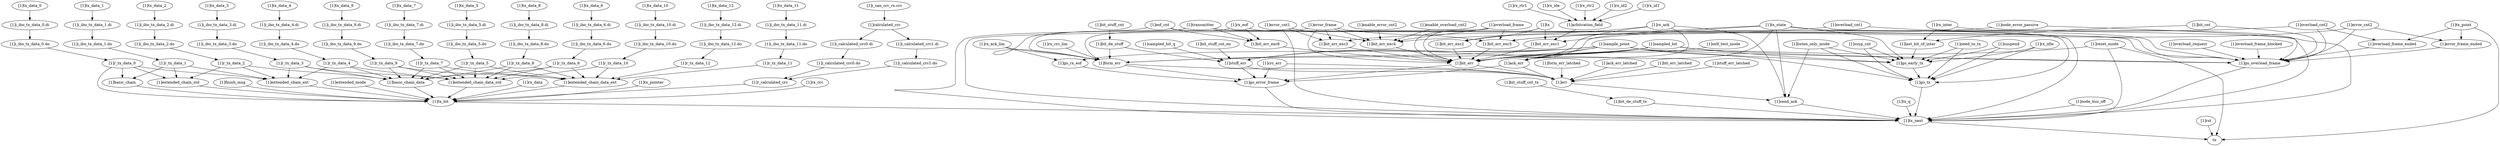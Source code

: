 strict digraph "" {
	"[1]bit_cnt"	 [complexity=23,
		importance=0.163914028637,
		rank=0.00712669689725];
	"[1]go_overload_frame"	 [complexity=5,
		importance=0.159407964615,
		rank=0.0318815929231];
	"[1]bit_cnt" -> "[1]go_overload_frame";
	"[1]last_bit_of_inter"	 [complexity=24,
		importance=0.104024346759,
		rank=0.0043343477816];
	"[1]bit_cnt" -> "[1]last_bit_of_inter";
	"[1]bit_err_exc5"	 [complexity=34,
		importance=0.0863589166761,
		rank=0.00253996813753];
	"[1]bit_err"	 [complexity=19,
		importance=0.084080491968,
		rank=0.00442528905095];
	"[1]bit_err_exc5" -> "[1]bit_err";
	"[1]bit_err_exc6"	 [complexity=34,
		importance=0.0861127529949,
		rank=0.00253272802926];
	"[1]bit_err_exc6" -> "[1]bit_err";
	"[1]bit_err_exc1"	 [complexity=34,
		importance=0.0867982968061,
		rank=0.00255289108253];
	"[1]bit_err_exc1" -> "[1]bit_err";
	"[1]bit_err_exc2"	 [complexity=34,
		importance=0.0864976292223,
		rank=0.0025440479183];
	"[1]bit_err_exc2" -> "[1]bit_err";
	"[1]bit_err_exc3"	 [complexity=34,
		importance=0.0859836506848,
		rank=0.00252893090249];
	"[1]bit_err_exc3" -> "[1]bit_err";
	"[1]overload_cnt1"	 [complexity=41,
		importance=0.0887371710121,
		rank=0.0021643212442];
	"[1]bit_err_exc4"	 [complexity=34,
		importance=0.0864304351283,
		rank=0.00254207162142];
	"[1]overload_cnt1" -> "[1]bit_err_exc4";
	"[1]tx_next"	 [complexity=3,
		importance=0.0309409014873,
		rank=0.0103136338291];
	"[1]overload_cnt1" -> "[1]tx_next";
	"[1]overload_cnt2"	 [complexity=39,
		importance=0.0889457141419,
		rank=0.00228065933697];
	"[1]overload_cnt2" -> "[1]bit_err_exc5";
	"[1]overload_cnt2" -> "[1]go_overload_frame";
	"[1]overload_frame_ended"	 [complexity=23,
		importance=0.161370488961,
		rank=0.00701610821571];
	"[1]overload_cnt2" -> "[1]overload_frame_ended";
	"[1]rx_crc"	 [complexity=10,
		importance=0.382707061686,
		rank=0.0382707061686];
	"[1]tx_bit"	 [complexity=8,
		importance=0.0543651222358,
		rank=0.00679564027947];
	"[1]rx_crc" -> "[1]tx_bit";
	"[1]i_can_crc_rx.crc"	 [complexity=30,
		importance=0.936544730456,
		rank=0.0312181576819];
	"[1]calculated_crc"	 [complexity=30,
		importance=0.92901802615,
		rank=0.0309672675383];
	"[1]i_can_crc_rx.crc" -> "[1]calculated_crc";
	"[1]go_overload_frame" -> "[1]tx_next";
	"[1]tx_data_5"	 [complexity=36,
		importance=0.528838220829,
		rank=0.0146899505786];
	"[1]i_ibo_tx_data_5.di"	 [complexity=36,
		importance=0.527259757232,
		rank=0.0146461043676];
	"[1]tx_data_5" -> "[1]i_ibo_tx_data_5.di";
	"[1]tx_data_4"	 [complexity=36,
		importance=0.528838220829,
		rank=0.0146899505786];
	"[1]i_ibo_tx_data_4.di"	 [complexity=36,
		importance=0.527259757232,
		rank=0.0146461043676];
	"[1]tx_data_4" -> "[1]i_ibo_tx_data_4.di";
	"[1]tx_data_7"	 [complexity=36,
		importance=0.528838220829,
		rank=0.0146899505786];
	"[1]i_ibo_tx_data_7.di"	 [complexity=36,
		importance=0.527259757232,
		rank=0.0146461043676];
	"[1]tx_data_7" -> "[1]i_ibo_tx_data_7.di";
	"[1]rx_ack_lim"	 [complexity=33,
		importance=0.0791128296653,
		rank=0.00239735847471];
	"[1]form_err"	 [complexity=19,
		importance=0.0770745003554,
		rank=0.00405655265029];
	"[1]rx_ack_lim" -> "[1]form_err";
	"[1]go_rx_eof"	 [complexity=12,
		importance=0.252476607758,
		rank=0.0210397173131];
	"[1]rx_ack_lim" -> "[1]go_rx_eof";
	"[1]tx_data_1"	 [complexity=31,
		importance=0.499752573291,
		rank=0.0161210507513];
	"[1]i_ibo_tx_data_1.di"	 [complexity=31,
		importance=0.498174109695,
		rank=0.0160701325708];
	"[1]tx_data_1" -> "[1]i_ibo_tx_data_1.di";
	"[1]tx_data_0"	 [complexity=31,
		importance=0.499752573291,
		rank=0.0161210507513];
	"[1]i_ibo_tx_data_0.di"	 [complexity=31,
		importance=0.498174109695,
		rank=0.0160701325708];
	"[1]tx_data_0" -> "[1]i_ibo_tx_data_0.di";
	"[1]send_ack"	 [complexity=4,
		importance=0.0673807397682,
		rank=0.016845184942];
	"[1]send_ack" -> "[1]tx_next";
	"[1]tx_data_2"	 [complexity=36,
		importance=0.528838220829,
		rank=0.0146899505786];
	"[1]i_ibo_tx_data_2.di"	 [complexity=36,
		importance=0.527259757232,
		rank=0.0146461043676];
	"[1]tx_data_2" -> "[1]i_ibo_tx_data_2.di";
	"[1]tx_data_9"	 [complexity=36,
		importance=0.528838220829,
		rank=0.0146899505786];
	"[1]i_ibo_tx_data_9.di"	 [complexity=36,
		importance=0.527259757232,
		rank=0.0146461043676];
	"[1]tx_data_9" -> "[1]i_ibo_tx_data_9.di";
	"[1]tx_data_8"	 [complexity=36,
		importance=0.528838220829,
		rank=0.0146899505786];
	"[1]i_ibo_tx_data_8.di"	 [complexity=36,
		importance=0.527259757232,
		rank=0.0146461043676];
	"[1]tx_data_8" -> "[1]i_ibo_tx_data_8.di";
	"[1]bit_err_exc4" -> "[1]bit_err";
	"[1]extended_chain_std"	 [complexity=11,
		importance=0.0570924652193,
		rank=0.00519022411085];
	"[1]extended_chain_std" -> "[1]tx_bit";
	"[1]tx_data_11"	 [complexity=36,
		importance=0.546595432423,
		rank=0.0151832064562];
	"[1]i_ibo_tx_data_11.di"	 [complexity=36,
		importance=0.545016968827,
		rank=0.0151393602452];
	"[1]tx_data_11" -> "[1]i_ibo_tx_data_11.di";
	"[1]tx_data_10"	 [complexity=36,
		importance=0.546595432423,
		rank=0.0151832064562];
	"[1]i_ibo_tx_data_10.di"	 [complexity=36,
		importance=0.545016968827,
		rank=0.0151393602452];
	"[1]tx_data_10" -> "[1]i_ibo_tx_data_10.di";
	"[1]tx_data_12"	 [complexity=36,
		importance=0.546595432423,
		rank=0.0151832064562];
	"[1]i_ibo_tx_data_12.di"	 [complexity=36,
		importance=0.545016968827,
		rank=0.0151393602452];
	"[1]tx_data_12" -> "[1]i_ibo_tx_data_12.di";
	"[1]rx_ack"	 [complexity=37,
		importance=0.0884961445498,
		rank=0.00239178769053];
	"[1]rx_ack" -> "[1]bit_err_exc2";
	"[1]rx_ack" -> "[1]send_ack";
	"[1]ack_err"	 [complexity=19,
		importance=0.0771959101448,
		rank=0.0040629426392];
	"[1]rx_ack" -> "[1]ack_err";
	"[1]rx_ack" -> "[1]bit_err";
	"[1]rx_crc_lim"	 [complexity=33,
		importance=0.0791172128465,
		rank=0.00239749129838];
	"[1]rx_crc_lim" -> "[1]form_err";
	"[1]ack_err_latched"	 [complexity=19,
		importance=0.0766359493666,
		rank=0.00403347101929];
	"[1]err"	 [complexity=9,
		importance=0.0745961916688,
		rank=0.00828846574098];
	"[1]ack_err_latched" -> "[1]err";
	"[1]i_ibo_tx_data_6.di"	 [complexity=36,
		importance=0.527259757232,
		rank=0.0146461043676];
	"[1]i_ibo_tx_data_6.do"	 [complexity=20,
		importance=0.0656115088341,
		rank=0.0032805754417];
	"[1]i_ibo_tx_data_6.di" -> "[1]i_ibo_tx_data_6.do";
	"[1]sampled_bit"	 [complexity=34,
		importance=0.0856589555644,
		rank=0.00251938104601];
	"[1]sampled_bit" -> "[1]go_overload_frame";
	"[1]stuff_err"	 [complexity=19,
		importance=0.0765841080851,
		rank=0.00403074253079];
	"[1]sampled_bit" -> "[1]stuff_err";
	"[1]sampled_bit" -> "[1]form_err";
	"[1]go_early_tx"	 [complexity=14,
		importance=0.102067976619,
		rank=0.00729056975847];
	"[1]sampled_bit" -> "[1]go_early_tx";
	"[1]sampled_bit" -> "[1]ack_err";
	"[1]sampled_bit" -> "[1]bit_err";
	"[1]sample_point"	 [complexity=34,
		importance=0.0856589555644,
		rank=0.00251938104601];
	"[1]sample_point" -> "[1]go_overload_frame";
	"[1]go_tx"	 [complexity=5,
		importance=0.0976784737685,
		rank=0.0195356947537];
	"[1]sample_point" -> "[1]go_tx";
	"[1]sample_point" -> "[1]stuff_err";
	"[1]sample_point" -> "[1]form_err";
	"[1]sample_point" -> "[1]go_early_tx";
	"[1]sample_point" -> "[1]ack_err";
	"[1]sample_point" -> "[1]bit_err";
	"[1]sample_point" -> "[1]go_rx_eof";
	"[1]i_ibo_tx_data_4.do"	 [complexity=20,
		importance=0.0656115088341,
		rank=0.0032805754417];
	"[1]i_ibo_tx_data_4.di" -> "[1]i_ibo_tx_data_4.do";
	"[1]i_ibo_tx_data_3.do"	 [complexity=20,
		importance=0.0656115088341,
		rank=0.0032805754417];
	"[1]r_tx_data_3"	 [complexity=20,
		importance=0.0628492314038,
		rank=0.00314246157019];
	"[1]i_ibo_tx_data_3.do" -> "[1]r_tx_data_3";
	"[1]r_tx_data_4"	 [complexity=20,
		importance=0.0628492314038,
		rank=0.00314246157019];
	"[1]i_ibo_tx_data_4.do" -> "[1]r_tx_data_4";
	"[1]go_tx" -> "[1]tx_next";
	"[1]stuff_err" -> "[1]err";
	"[1]go_error_frame"	 [complexity=5,
		importance=0.2507168489,
		rank=0.05014336978];
	"[1]stuff_err" -> "[1]go_error_frame";
	"[1]rx_idle"	 [complexity=24,
		importance=0.103928621831,
		rank=0.00433035924294];
	"[1]rx_idle" -> "[1]go_tx";
	"[1]rx_idle" -> "[1]go_early_tx";
	"[1]basic_chain_data"	 [complexity=11,
		importance=0.0598896328531,
		rank=0.00544451207755];
	"[1]r_tx_data_4" -> "[1]basic_chain_data";
	"[1]extended_chain_data_std"	 [complexity=11,
		importance=0.0601362607919,
		rank=0.00546693279926];
	"[1]r_tx_data_4" -> "[1]extended_chain_data_std";
	"[1]extended_chain_ext"	 [complexity=11,
		importance=0.0580789769746,
		rank=0.00527990699769];
	"[1]r_tx_data_4" -> "[1]extended_chain_ext";
	"[1]finish_msg"	 [complexity=10,
		importance=0.274020275761,
		rank=0.0274020275761];
	"[1]finish_msg" -> "[1]tx_bit";
	"[1]i_ibo_tx_data_0.do"	 [complexity=15,
		importance=0.0620251293271,
		rank=0.00413500862181];
	"[1]r_tx_data_0"	 [complexity=15,
		importance=0.0594601473322,
		rank=0.00396400982215];
	"[1]i_ibo_tx_data_0.do" -> "[1]r_tx_data_0";
	"[1]extended_mode"	 [complexity=9,
		importance=0.545229685954,
		rank=0.0605810762171];
	"[1]extended_mode" -> "[1]tx_bit";
	"[1]i_ibo_tx_data_0.di" -> "[1]i_ibo_tx_data_0.do";
	"[1]i_calculated_crc0.di"	 [complexity=30,
		importance=0.926185456821,
		rank=0.0308728485607];
	"[1]calculated_crc" -> "[1]i_calculated_crc0.di";
	"[1]i_calculated_crc1.di"	 [complexity=30,
		importance=0.926185456821,
		rank=0.0308728485607];
	"[1]calculated_crc" -> "[1]i_calculated_crc1.di";
	"[1]bit_err_latched"	 [complexity=19,
		importance=0.0769693193162,
		rank=0.00405101680612];
	"[1]bit_err_latched" -> "[1]err";
	"[1]r_tx_data_7"	 [complexity=20,
		importance=0.0628492314038,
		rank=0.00314246157019];
	"[1]extended_chain_data_ext"	 [complexity=11,
		importance=0.0621092843024,
		rank=0.00564629857295];
	"[1]r_tx_data_7" -> "[1]extended_chain_data_ext";
	"[1]r_tx_data_7" -> "[1]basic_chain_data";
	"[1]r_tx_data_7" -> "[1]extended_chain_data_std";
	"[1]rst"	 [complexity=1,
		importance=0.0358578603881,
		rank=0.0358578603881];
	tx	 [complexity=0,
		importance=0.0114264655972,
		rank=0.0];
	"[1]rst" -> tx;
	"[1]i_ibo_tx_data_7.do"	 [complexity=20,
		importance=0.0656115088341,
		rank=0.0032805754417];
	"[1]i_ibo_tx_data_7.di" -> "[1]i_ibo_tx_data_7.do";
	"[1]i_ibo_tx_data_7.do" -> "[1]r_tx_data_7";
	"[1]extended_chain_data_ext" -> "[1]tx_bit";
	"[1]i_ibo_tx_data_5.do"	 [complexity=20,
		importance=0.0656115088341,
		rank=0.0032805754417];
	"[1]i_ibo_tx_data_5.di" -> "[1]i_ibo_tx_data_5.do";
	"[1]i_ibo_tx_data_10.do"	 [complexity=20,
		importance=0.0678311602834,
		rank=0.00339155801417];
	"[1]r_tx_data_10"	 [complexity=20,
		importance=0.0650688828531,
		rank=0.00325344414265];
	"[1]i_ibo_tx_data_10.do" -> "[1]r_tx_data_10";
	"[1]i_ibo_tx_data_10.di" -> "[1]i_ibo_tx_data_10.do";
	"[1]r_tx_data_5"	 [complexity=20,
		importance=0.0628492314038,
		rank=0.00314246157019];
	"[1]i_ibo_tx_data_5.do" -> "[1]r_tx_data_5";
	"[1]tx_point"	 [complexity=26,
		importance=0.162948952558,
		rank=0.00626726740607];
	"[1]tx_point" -> "[1]overload_frame_ended";
	"[1]tx_point" -> tx;
	"[1]error_frame_ended"	 [complexity=23,
		importance=0.161332987843,
		rank=0.0070144777323];
	"[1]tx_point" -> "[1]error_frame_ended";
	"[1]bit_stuff_cnt_tx"	 [complexity=10,
		importance=0.0436177089961,
		rank=0.00436177089961];
	"[1]bit_de_stuff_tx"	 [complexity=8,
		importance=0.0335283473442,
		rank=0.00419104341803];
	"[1]bit_stuff_cnt_tx" -> "[1]bit_de_stuff_tx";
	"[1]basic_chain_data" -> "[1]tx_bit";
	"[1]i_ibo_tx_data_8.do"	 [complexity=20,
		importance=0.0656115088341,
		rank=0.0032805754417];
	"[1]r_tx_data_8"	 [complexity=20,
		importance=0.0628492314038,
		rank=0.00314246157019];
	"[1]i_ibo_tx_data_8.do" -> "[1]r_tx_data_8";
	"[1]r_tx_data_6"	 [complexity=20,
		importance=0.0628492314038,
		rank=0.00314246157019];
	"[1]i_ibo_tx_data_6.do" -> "[1]r_tx_data_6";
	"[1]i_ibo_tx_data_8.di" -> "[1]i_ibo_tx_data_8.do";
	"[1]i_calculated_crc0.do"	 [complexity=14,
		importance=0.115516828453,
		rank=0.00825120203239];
	"[1]i_calculated_crc0.di" -> "[1]i_calculated_crc0.do";
	"[1]susp_cnt"	 [complexity=24,
		importance=0.105669128005,
		rank=0.00440288033352];
	"[1]susp_cnt" -> "[1]go_tx";
	"[1]susp_cnt" -> "[1]go_early_tx";
	"[1]r_calculated_crc"	 [complexity=14,
		importance=0.112913127129,
		rank=0.00806522336632];
	"[1]i_calculated_crc0.do" -> "[1]r_calculated_crc";
	"[1]extended_chain_data_std" -> "[1]tx_bit";
	"[1]transmitter"	 [complexity=38,
		importance=0.088788117338,
		rank=0.00233652940363];
	"[1]transmitter" -> "[1]bit_err_exc6";
	"[1]transmitter" -> "[1]go_overload_frame";
	"[1]transmitter" -> "[1]form_err";
	"[1]i_ibo_tx_data_1.do"	 [complexity=15,
		importance=0.0620251293271,
		rank=0.00413500862181];
	"[1]r_tx_data_1"	 [complexity=15,
		importance=0.0594601473322,
		rank=0.00396400982215];
	"[1]i_ibo_tx_data_1.do" -> "[1]r_tx_data_1";
	"[1]listen_only_mode"	 [complexity=9,
		importance=0.0689592033646,
		rank=0.00766213370717];
	"[1]listen_only_mode" -> "[1]send_ack";
	"[1]listen_only_mode" -> "[1]go_tx";
	"[1]listen_only_mode" -> "[1]go_early_tx";
	"[1]tx_data_6"	 [complexity=36,
		importance=0.528838220829,
		rank=0.0146899505786];
	"[1]tx_data_6" -> "[1]i_ibo_tx_data_6.di";
	"[1]r_tx_data_12"	 [complexity=20,
		importance=0.0650688828531,
		rank=0.00325344414265];
	"[1]r_tx_data_12" -> "[1]extended_chain_data_ext";
	"[1]i_ibo_tx_data_11.do"	 [complexity=20,
		importance=0.0678311602834,
		rank=0.00339155801417];
	"[1]r_tx_data_11"	 [complexity=20,
		importance=0.0650688828531,
		rank=0.00325344414265];
	"[1]i_ibo_tx_data_11.do" -> "[1]r_tx_data_11";
	"[1]r_tx_data_10" -> "[1]extended_chain_data_ext";
	"[1]r_tx_data_10" -> "[1]extended_chain_data_std";
	"[1]r_tx_data_11" -> "[1]extended_chain_data_ext";
	"[1]last_bit_of_inter" -> "[1]go_early_tx";
	"[1]tx_data_3"	 [complexity=36,
		importance=0.528838220829,
		rank=0.0146899505786];
	"[1]i_ibo_tx_data_3.di"	 [complexity=36,
		importance=0.527259757232,
		rank=0.0146461043676];
	"[1]tx_data_3" -> "[1]i_ibo_tx_data_3.di";
	"[1]i_ibo_tx_data_1.di" -> "[1]i_ibo_tx_data_1.do";
	"[1]overload_frame_ended" -> "[1]go_overload_frame";
	"[1]tx_next" -> tx;
	"[1]form_err" -> "[1]err";
	"[1]form_err" -> "[1]go_error_frame";
	"[1]error_frame"	 [complexity=39,
		importance=0.0883184515022,
		rank=0.00226457567954];
	"[1]error_frame" -> "[1]bit_err_exc5";
	"[1]error_frame" -> "[1]bit_err_exc3";
	"[1]error_frame" -> "[1]bit_err_exc4";
	"[1]error_frame" -> "[1]tx_next";
	"[1]error_frame" -> "[1]bit_err";
	"[1]rx_data"	 [complexity=10,
		importance=0.54594741892,
		rank=0.054594741892];
	"[1]rx_data" -> "[1]tx_bit";
	"[1]node_error_passive"	 [complexity=38,
		importance=0.0904439835821,
		rank=0.00238010483111];
	"[1]node_error_passive" -> "[1]bit_err_exc3";
	"[1]node_error_passive" -> "[1]tx_next";
	"[1]i_ibo_tx_data_11.di" -> "[1]i_ibo_tx_data_11.do";
	"[1]i_ibo_tx_data_12.do"	 [complexity=20,
		importance=0.0678311602834,
		rank=0.00339155801417];
	"[1]i_ibo_tx_data_12.di" -> "[1]i_ibo_tx_data_12.do";
	"[1]err" -> "[1]send_ack";
	"[1]i_calculated_crc1.do"	 [complexity=14,
		importance=0.115516828453,
		rank=0.00825120203239];
	"[1]i_calculated_crc1.do" -> "[1]r_calculated_crc";
	"[1]rx_inter"	 [complexity=23,
		importance=0.161577753632,
		rank=0.00702511972314];
	"[1]rx_inter" -> "[1]go_overload_frame";
	"[1]rx_inter" -> "[1]last_bit_of_inter";
	"[1]go_early_tx" -> "[1]go_tx";
	"[1]tx_q"	 [complexity=8,
		importance=0.0345619207066,
		rank=0.00432024008832];
	"[1]tx_q" -> "[1]tx_next";
	"[1]ack_err" -> "[1]err";
	"[1]ack_err" -> "[1]go_error_frame";
	"[1]reset_mode"	 [complexity=34,
		importance=0.0856589555644,
		rank=0.00251938104601];
	"[1]reset_mode" -> "[1]tx_next";
	"[1]reset_mode" -> tx;
	"[1]reset_mode" -> "[1]bit_err";
	"[1]i_ibo_tx_data_9.do"	 [complexity=20,
		importance=0.0656115088341,
		rank=0.0032805754417];
	"[1]r_tx_data_9"	 [complexity=20,
		importance=0.0628492314038,
		rank=0.00314246157019];
	"[1]i_ibo_tx_data_9.do" -> "[1]r_tx_data_9";
	"[1]i_ibo_tx_data_9.di" -> "[1]i_ibo_tx_data_9.do";
	"[1]overload_frame"	 [complexity=39,
		importance=0.0882110070174,
		rank=0.00226182069275];
	"[1]overload_frame" -> "[1]bit_err_exc5";
	"[1]overload_frame" -> "[1]bit_err_exc4";
	"[1]overload_frame" -> "[1]tx_next";
	"[1]overload_frame" -> "[1]bit_err";
	"[1]need_to_tx"	 [complexity=24,
		importance=0.108378385489,
		rank=0.00451576606206];
	"[1]need_to_tx" -> "[1]go_tx";
	"[1]need_to_tx" -> "[1]go_early_tx";
	"[1]i_calculated_crc1.di" -> "[1]i_calculated_crc1.do";
	"[1]enable_error_cnt2"	 [complexity=41,
		importance=0.0885487202618,
		rank=0.00215972488443];
	"[1]enable_error_cnt2" -> "[1]bit_err_exc4";
	"[1]bit_de_stuff_tx" -> "[1]tx_next";
	"[1]bit_err" -> "[1]err";
	"[1]bit_err" -> "[1]go_error_frame";
	"[1]i_ibo_tx_data_2.do"	 [complexity=20,
		importance=0.0656115088341,
		rank=0.0032805754417];
	"[1]r_tx_data_2"	 [complexity=20,
		importance=0.0628492314038,
		rank=0.00314246157019];
	"[1]i_ibo_tx_data_2.do" -> "[1]r_tx_data_2";
	"[1]node_bus_off"	 [complexity=5,
		importance=0.282928183179,
		rank=0.0565856366358];
	"[1]node_bus_off" -> "[1]tx_next";
	"[1]stuff_err_latched"	 [complexity=19,
		importance=0.0765416406668,
		rank=0.00402850740352];
	"[1]stuff_err_latched" -> "[1]err";
	"[1]rx_ide"	 [complexity=44,
		importance=0.0923635399037,
		rank=0.00209917136145];
	"[1]arbitration_field"	 [complexity=38,
		importance=0.0896034909772,
		rank=0.00235798660466];
	"[1]rx_ide" -> "[1]arbitration_field";
	"[1]sampled_bit_q"	 [complexity=25,
		importance=0.0781625716814,
		rank=0.00312650286726];
	"[1]sampled_bit_q" -> "[1]stuff_err";
	"[1]form_err_latched"	 [complexity=19,
		importance=0.0765825059445,
		rank=0.0040306582076];
	"[1]form_err_latched" -> "[1]err";
	"[1]rx_eof"	 [complexity=38,
		importance=0.0881730940036,
		rank=0.00232034457904];
	"[1]rx_eof" -> "[1]bit_err_exc6";
	"[1]rx_eof" -> "[1]go_overload_frame";
	"[1]rx_eof" -> "[1]form_err";
	"[1]bit_stuff_cnt_en"	 [complexity=25,
		importance=0.0790997868117,
		rank=0.00316399147247];
	"[1]bit_stuff_cnt_en" -> "[1]stuff_err";
	"[1]rx_rtr2"	 [complexity=44,
		importance=0.0921830179727,
		rank=0.00209506859029];
	"[1]rx_rtr2" -> "[1]arbitration_field";
	"[1]r_tx_data_8" -> "[1]extended_chain_data_ext";
	"[1]r_tx_data_8" -> "[1]basic_chain_data";
	"[1]r_tx_data_8" -> "[1]extended_chain_data_std";
	"[1]r_tx_data_9" -> "[1]extended_chain_data_ext";
	"[1]r_tx_data_9" -> "[1]basic_chain_data";
	"[1]r_tx_data_9" -> "[1]extended_chain_data_std";
	"[1]rx_id2"	 [complexity=44,
		importance=0.0920696545562,
		rank=0.002092492149];
	"[1]rx_id2" -> "[1]arbitration_field";
	"[1]r_tx_data_5" -> "[1]extended_chain_data_ext";
	"[1]r_tx_data_5" -> "[1]basic_chain_data";
	"[1]r_tx_data_5" -> "[1]extended_chain_data_std";
	"[1]r_tx_data_6" -> "[1]extended_chain_data_ext";
	"[1]r_tx_data_6" -> "[1]basic_chain_data";
	"[1]r_tx_data_6" -> "[1]extended_chain_data_std";
	"[1]rx_id1"	 [complexity=44,
		importance=0.0919644150291,
		rank=0.00209010034157];
	"[1]rx_id1" -> "[1]arbitration_field";
	"[1]r_tx_data_0" -> "[1]extended_chain_std";
	"[1]r_tx_data_0" -> "[1]extended_chain_ext";
	"[1]basic_chain"	 [complexity=11,
		importance=0.0565992093417,
		rank=0.00514538266743];
	"[1]r_tx_data_0" -> "[1]basic_chain";
	"[1]r_tx_data_0" -> "[1]tx_bit";
	"[1]r_tx_data_1" -> "[1]extended_chain_std";
	"[1]r_tx_data_1" -> "[1]extended_chain_ext";
	"[1]r_tx_data_1" -> "[1]basic_chain";
	"[1]r_tx_data_2" -> "[1]extended_chain_std";
	"[1]r_tx_data_2" -> "[1]basic_chain_data";
	"[1]r_tx_data_2" -> "[1]extended_chain_ext";
	"[1]r_tx_data_3" -> "[1]basic_chain_data";
	"[1]r_tx_data_3" -> "[1]extended_chain_data_std";
	"[1]r_tx_data_3" -> "[1]extended_chain_ext";
	"[1]tx"	 [complexity=38,
		importance=0.0982247624033,
		rank=0.00258486216851];
	"[1]tx" -> "[1]bit_err_exc1";
	"[1]tx" -> "[1]bit_err_exc2";
	"[1]tx" -> "[1]bit_err";
	"[1]suspend"	 [complexity=24,
		importance=0.105380783346,
		rank=0.00439086597274];
	"[1]suspend" -> "[1]go_tx";
	"[1]suspend" -> "[1]go_early_tx";
	"[1]i_ibo_tx_data_2.di" -> "[1]i_ibo_tx_data_2.do";
	"[1]extended_chain_ext" -> "[1]tx_bit";
	"[1]tx_state"	 [complexity=38,
		importance=0.0891955465824,
		rank=0.00234725122585];
	"[1]tx_state" -> "[1]bit_err_exc1";
	"[1]tx_state" -> "[1]send_ack";
	"[1]tx_state" -> "[1]go_tx";
	"[1]tx_state" -> "[1]tx_next";
	"[1]tx_state" -> "[1]go_early_tx";
	"[1]tx_state" -> "[1]ack_err";
	"[1]tx_state" -> "[1]bit_err";
	"[1]rx_rtr1"	 [complexity=44,
		importance=0.0922158741852,
		rank=0.00209581532239];
	"[1]rx_rtr1" -> "[1]arbitration_field";
	"[1]overload_request"	 [complexity=23,
		importance=0.160986428212,
		rank=0.00699940992225];
	"[1]overload_request" -> "[1]go_overload_frame";
	"[1]basic_chain" -> "[1]tx_bit";
	"[1]bit_de_stuff"	 [complexity=25,
		importance=0.0786491919853,
		rank=0.00314596767941];
	"[1]bit_de_stuff" -> "[1]stuff_err";
	"[1]bit_de_stuff" -> "[1]form_err";
	"[1]self_test_mode"	 [complexity=25,
		importance=0.0787743737412,
		rank=0.00315097494965];
	"[1]self_test_mode" -> "[1]ack_err";
	"[1]arbitration_field" -> "[1]bit_err_exc1";
	"[1]r_calculated_crc" -> "[1]tx_bit";
	"[1]i_ibo_tx_data_3.di" -> "[1]i_ibo_tx_data_3.do";
	"[1]tx_bit" -> "[1]tx_next";
	"[1]i_ibo_tx_data_12.do" -> "[1]r_tx_data_12";
	"[1]crc_err"	 [complexity=19,
		importance=0.0774650823491,
		rank=0.00407710959732];
	"[1]crc_err" -> "[1]err";
	"[1]crc_err" -> "[1]go_error_frame";
	"[1]go_error_frame" -> "[1]tx_next";
	"[1]overload_frame_blocked"	 [complexity=23,
		importance=0.16207458239,
		rank=0.00704672097346];
	"[1]overload_frame_blocked" -> "[1]go_overload_frame";
	"[1]bit_stuff_cnt"	 [complexity=27,
		importance=0.0835149272439,
		rank=0.00309314545348];
	"[1]bit_stuff_cnt" -> "[1]bit_de_stuff";
	"[1]tx_pointer"	 [complexity=32,
		importance=0.440862037915,
		rank=0.0137769386848];
	"[1]tx_pointer" -> "[1]tx_bit";
	"[1]eof_cnt"	 [complexity=38,
		importance=0.0884075755737,
		rank=0.00232651514668];
	"[1]eof_cnt" -> "[1]bit_err_exc6";
	"[1]eof_cnt" -> "[1]go_overload_frame";
	"[1]eof_cnt" -> "[1]form_err";
	"[1]error_cnt2"	 [complexity=39,
		importance=0.0886457507018,
		rank=0.00227296796671];
	"[1]error_cnt2" -> "[1]bit_err_exc5";
	"[1]error_cnt2" -> "[1]go_overload_frame";
	"[1]error_cnt2" -> "[1]error_frame_ended";
	"[1]enable_overload_cnt2"	 [complexity=41,
		importance=0.089425688863,
		rank=0.00218111436251];
	"[1]enable_overload_cnt2" -> "[1]bit_err_exc4";
	"[1]error_cnt1"	 [complexity=41,
		importance=0.088487851445,
		rank=0.00215824027915];
	"[1]error_cnt1" -> "[1]bit_err_exc3";
	"[1]error_cnt1" -> "[1]bit_err_exc4";
	"[1]error_cnt1" -> "[1]tx_next";
	"[1]error_frame_ended" -> "[1]go_overload_frame";
	"[1]go_rx_eof" -> "[1]go_error_frame";
}
